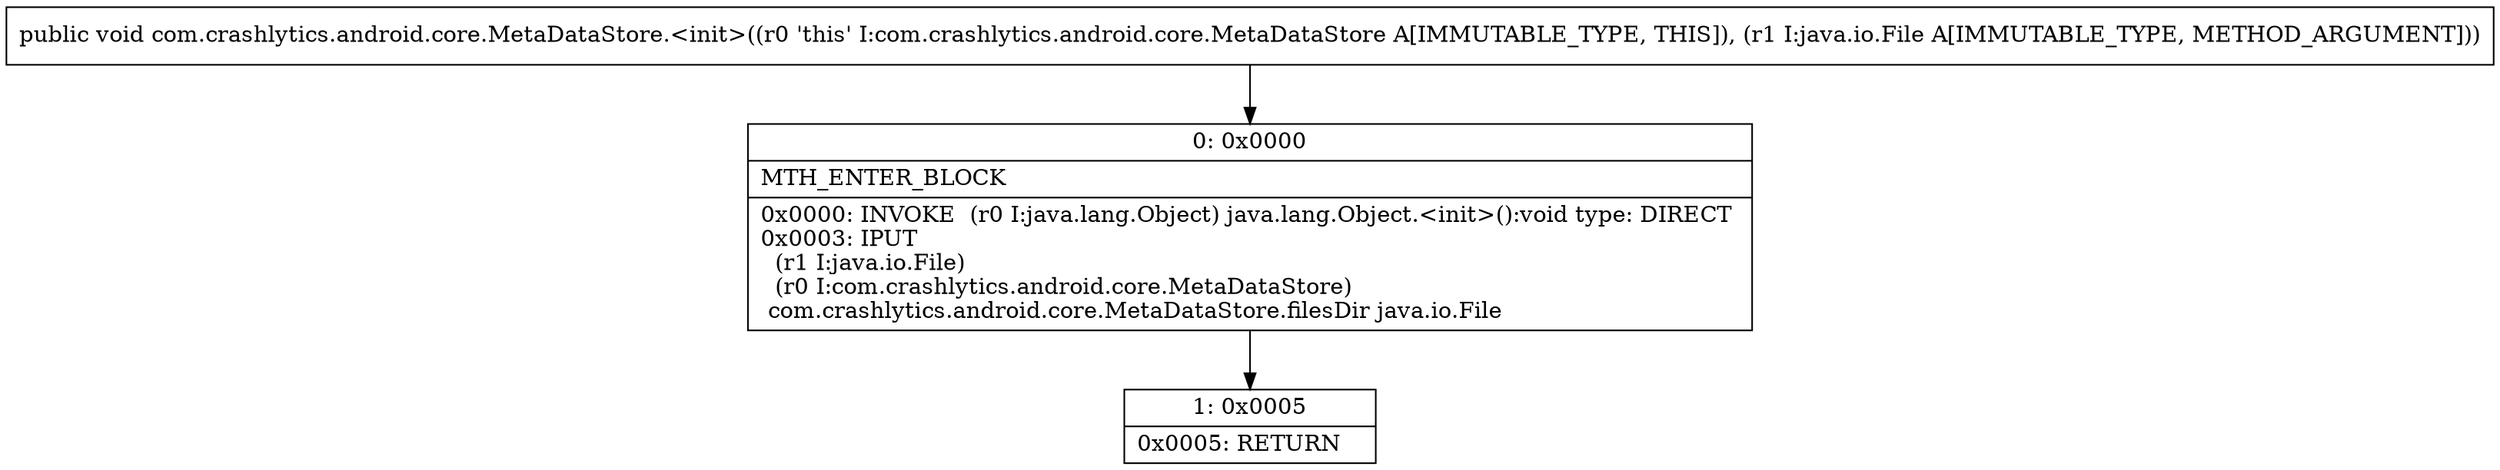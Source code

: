 digraph "CFG forcom.crashlytics.android.core.MetaDataStore.\<init\>(Ljava\/io\/File;)V" {
Node_0 [shape=record,label="{0\:\ 0x0000|MTH_ENTER_BLOCK\l|0x0000: INVOKE  (r0 I:java.lang.Object) java.lang.Object.\<init\>():void type: DIRECT \l0x0003: IPUT  \l  (r1 I:java.io.File)\l  (r0 I:com.crashlytics.android.core.MetaDataStore)\l com.crashlytics.android.core.MetaDataStore.filesDir java.io.File \l}"];
Node_1 [shape=record,label="{1\:\ 0x0005|0x0005: RETURN   \l}"];
MethodNode[shape=record,label="{public void com.crashlytics.android.core.MetaDataStore.\<init\>((r0 'this' I:com.crashlytics.android.core.MetaDataStore A[IMMUTABLE_TYPE, THIS]), (r1 I:java.io.File A[IMMUTABLE_TYPE, METHOD_ARGUMENT])) }"];
MethodNode -> Node_0;
Node_0 -> Node_1;
}

